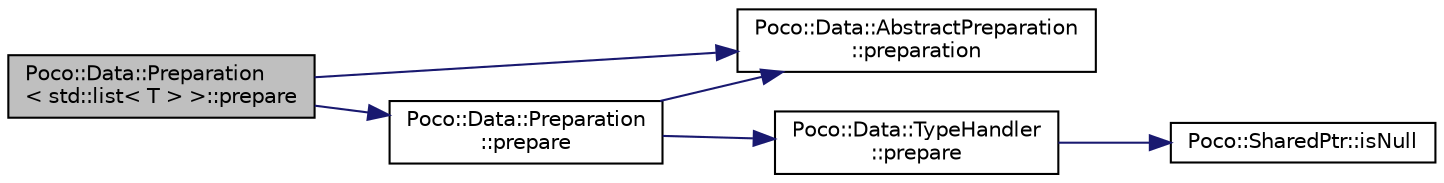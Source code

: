 digraph "Poco::Data::Preparation&lt; std::list&lt; T &gt; &gt;::prepare"
{
 // LATEX_PDF_SIZE
  edge [fontname="Helvetica",fontsize="10",labelfontname="Helvetica",labelfontsize="10"];
  node [fontname="Helvetica",fontsize="10",shape=record];
  rankdir="LR";
  Node1 [label="Poco::Data::Preparation\l\< std::list\< T \> \>::prepare",height=0.2,width=0.4,color="black", fillcolor="grey75", style="filled", fontcolor="black",tooltip="Prepares data."];
  Node1 -> Node2 [color="midnightblue",fontsize="10",style="solid"];
  Node2 [label="Poco::Data::AbstractPreparation\l::preparation",height=0.2,width=0.4,color="black", fillcolor="white", style="filled",URL="$classPoco_1_1Data_1_1AbstractPreparation.html#ade8e55a80476823a26ea1ba0ecf970eb",tooltip=" "];
  Node1 -> Node3 [color="midnightblue",fontsize="10",style="solid"];
  Node3 [label="Poco::Data::Preparation\l::prepare",height=0.2,width=0.4,color="black", fillcolor="white", style="filled",URL="$classPoco_1_1Data_1_1Preparation.html#ae562a957f06e3f6a62a44eba0433312a",tooltip="Prepares data."];
  Node3 -> Node2 [color="midnightblue",fontsize="10",style="solid"];
  Node3 -> Node4 [color="midnightblue",fontsize="10",style="solid"];
  Node4 [label="Poco::Data::TypeHandler\l::prepare",height=0.2,width=0.4,color="black", fillcolor="white", style="filled",URL="$classPoco_1_1Data_1_1TypeHandler.html#abe0ce94e087c5dbb986a063818fecbea",tooltip=" "];
  Node4 -> Node5 [color="midnightblue",fontsize="10",style="solid"];
  Node5 [label="Poco::SharedPtr::isNull",height=0.2,width=0.4,color="black", fillcolor="white", style="filled",URL="$classPoco_1_1SharedPtr.html#af04598ca0ecf598802c144836cfd3b5a",tooltip=" "];
}
